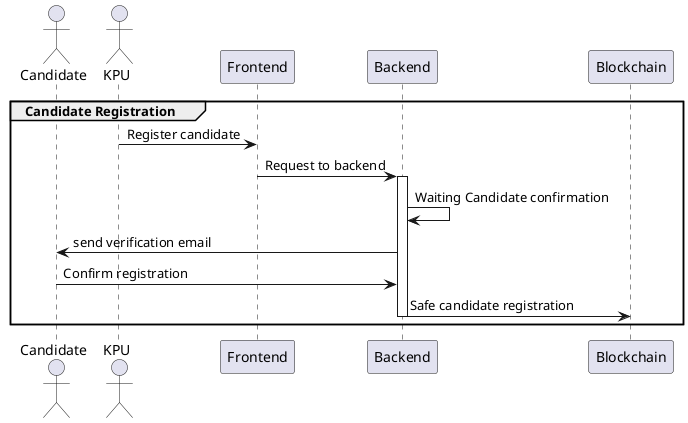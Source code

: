 @startuml global sequence diagram
skinparam maxMessageSize 300
' actor "Voter" as user1
actor "Candidate" as user2
actor "KPU" as user3
participant "Frontend" as system1
participant "Backend" as system2
participant "Blockchain" as system3

group Candidate Registration
    user3 -> system1: Register candidate
    system1 -> system2: Request to backend
    activate system2
    system2 -> system2: Waiting Candidate confirmation
    system2 -> user2: send verification email
    user2 -> system2: Confirm registration
    system2 -> system3: Safe candidate registration
    deactivate system2
    

end
@enduml